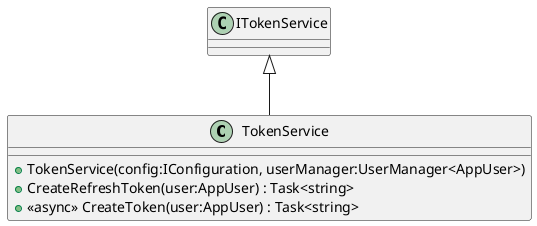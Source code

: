 @startuml
class TokenService {
    + TokenService(config:IConfiguration, userManager:UserManager<AppUser>)
    + CreateRefreshToken(user:AppUser) : Task<string>
    + <<async>> CreateToken(user:AppUser) : Task<string>
}
ITokenService <|-- TokenService
@enduml
